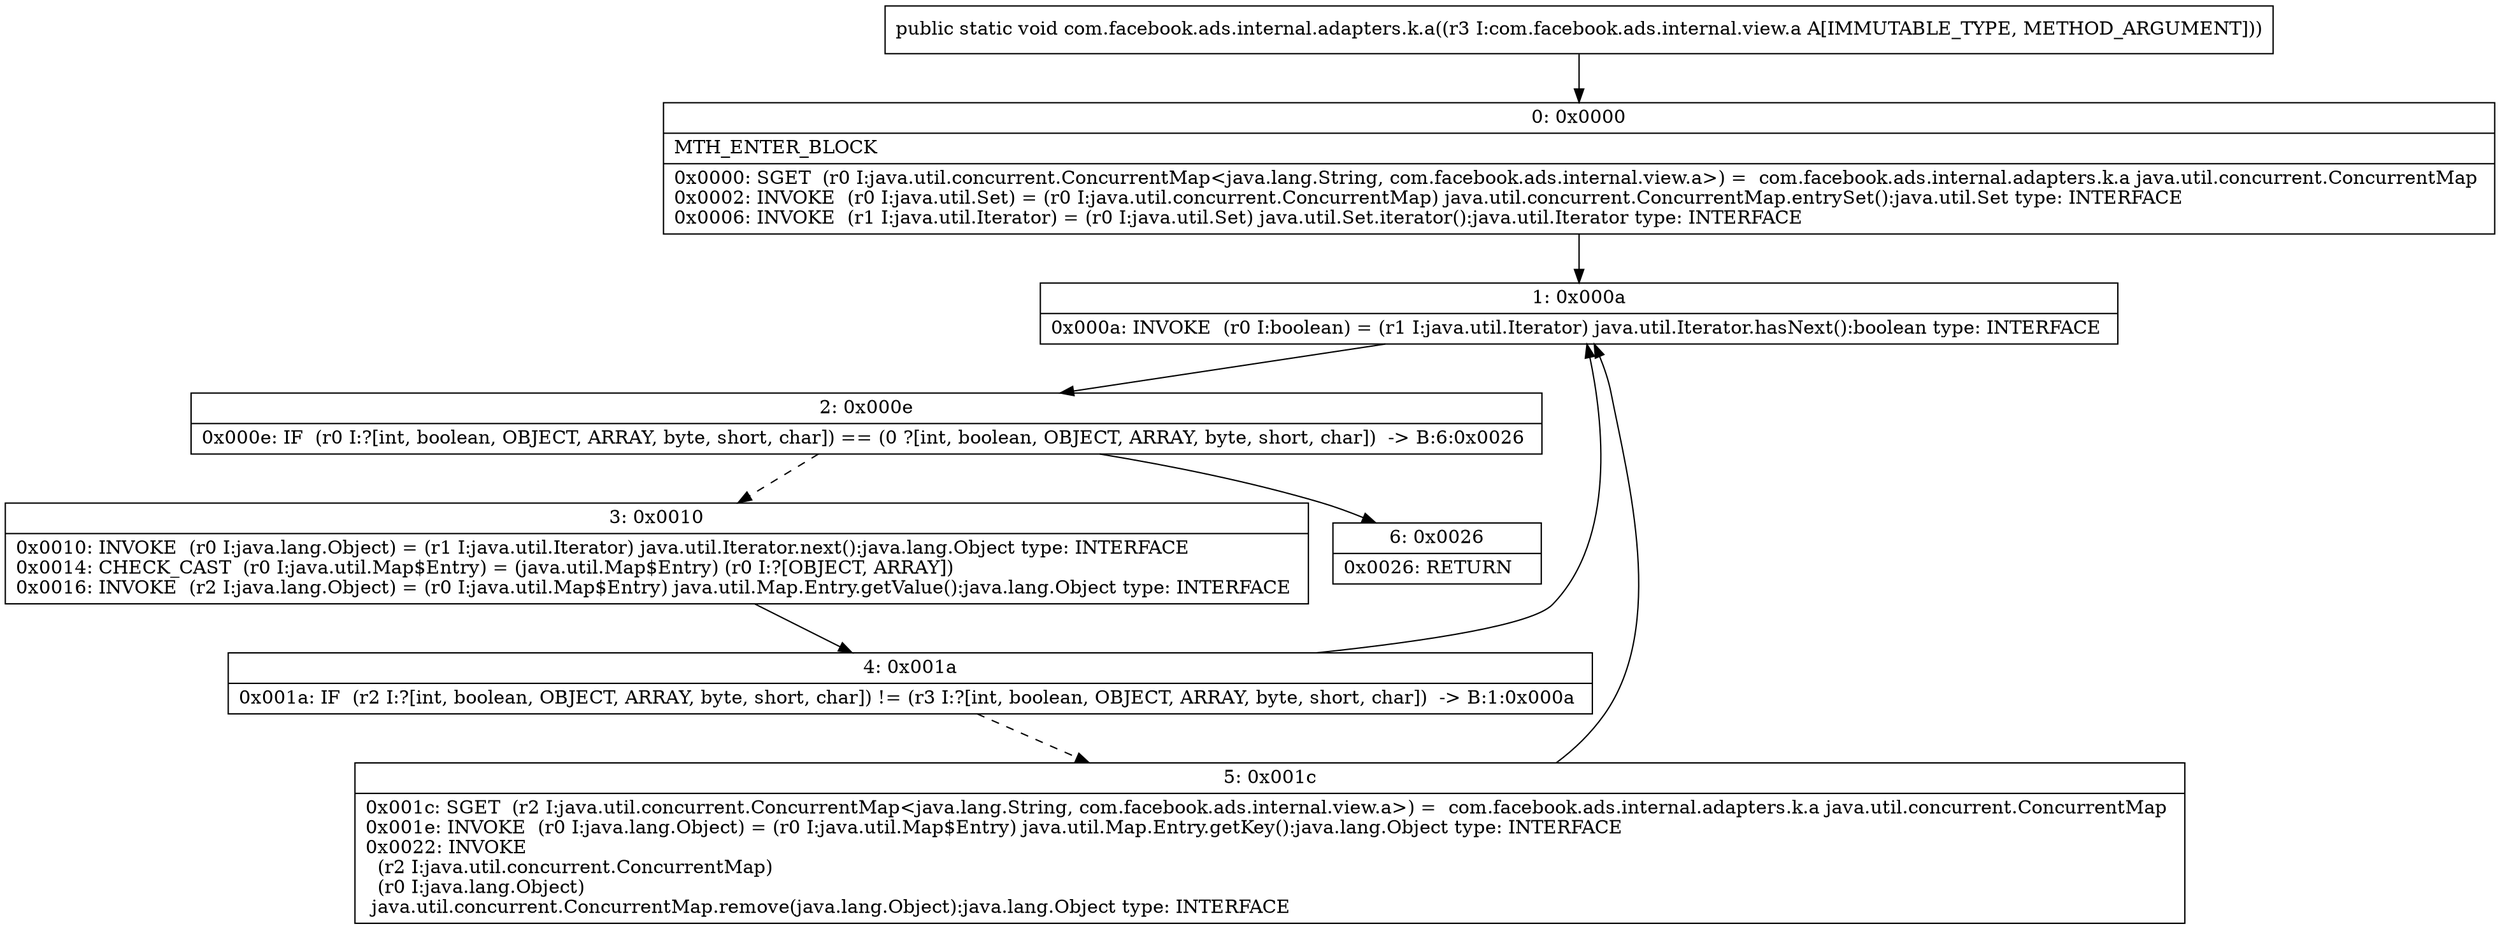 digraph "CFG forcom.facebook.ads.internal.adapters.k.a(Lcom\/facebook\/ads\/internal\/view\/a;)V" {
Node_0 [shape=record,label="{0\:\ 0x0000|MTH_ENTER_BLOCK\l|0x0000: SGET  (r0 I:java.util.concurrent.ConcurrentMap\<java.lang.String, com.facebook.ads.internal.view.a\>) =  com.facebook.ads.internal.adapters.k.a java.util.concurrent.ConcurrentMap \l0x0002: INVOKE  (r0 I:java.util.Set) = (r0 I:java.util.concurrent.ConcurrentMap) java.util.concurrent.ConcurrentMap.entrySet():java.util.Set type: INTERFACE \l0x0006: INVOKE  (r1 I:java.util.Iterator) = (r0 I:java.util.Set) java.util.Set.iterator():java.util.Iterator type: INTERFACE \l}"];
Node_1 [shape=record,label="{1\:\ 0x000a|0x000a: INVOKE  (r0 I:boolean) = (r1 I:java.util.Iterator) java.util.Iterator.hasNext():boolean type: INTERFACE \l}"];
Node_2 [shape=record,label="{2\:\ 0x000e|0x000e: IF  (r0 I:?[int, boolean, OBJECT, ARRAY, byte, short, char]) == (0 ?[int, boolean, OBJECT, ARRAY, byte, short, char])  \-\> B:6:0x0026 \l}"];
Node_3 [shape=record,label="{3\:\ 0x0010|0x0010: INVOKE  (r0 I:java.lang.Object) = (r1 I:java.util.Iterator) java.util.Iterator.next():java.lang.Object type: INTERFACE \l0x0014: CHECK_CAST  (r0 I:java.util.Map$Entry) = (java.util.Map$Entry) (r0 I:?[OBJECT, ARRAY]) \l0x0016: INVOKE  (r2 I:java.lang.Object) = (r0 I:java.util.Map$Entry) java.util.Map.Entry.getValue():java.lang.Object type: INTERFACE \l}"];
Node_4 [shape=record,label="{4\:\ 0x001a|0x001a: IF  (r2 I:?[int, boolean, OBJECT, ARRAY, byte, short, char]) != (r3 I:?[int, boolean, OBJECT, ARRAY, byte, short, char])  \-\> B:1:0x000a \l}"];
Node_5 [shape=record,label="{5\:\ 0x001c|0x001c: SGET  (r2 I:java.util.concurrent.ConcurrentMap\<java.lang.String, com.facebook.ads.internal.view.a\>) =  com.facebook.ads.internal.adapters.k.a java.util.concurrent.ConcurrentMap \l0x001e: INVOKE  (r0 I:java.lang.Object) = (r0 I:java.util.Map$Entry) java.util.Map.Entry.getKey():java.lang.Object type: INTERFACE \l0x0022: INVOKE  \l  (r2 I:java.util.concurrent.ConcurrentMap)\l  (r0 I:java.lang.Object)\l java.util.concurrent.ConcurrentMap.remove(java.lang.Object):java.lang.Object type: INTERFACE \l}"];
Node_6 [shape=record,label="{6\:\ 0x0026|0x0026: RETURN   \l}"];
MethodNode[shape=record,label="{public static void com.facebook.ads.internal.adapters.k.a((r3 I:com.facebook.ads.internal.view.a A[IMMUTABLE_TYPE, METHOD_ARGUMENT])) }"];
MethodNode -> Node_0;
Node_0 -> Node_1;
Node_1 -> Node_2;
Node_2 -> Node_3[style=dashed];
Node_2 -> Node_6;
Node_3 -> Node_4;
Node_4 -> Node_1;
Node_4 -> Node_5[style=dashed];
Node_5 -> Node_1;
}

